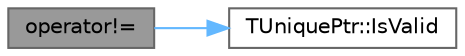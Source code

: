 digraph "operator!="
{
 // INTERACTIVE_SVG=YES
 // LATEX_PDF_SIZE
  bgcolor="transparent";
  edge [fontname=Helvetica,fontsize=10,labelfontname=Helvetica,labelfontsize=10];
  node [fontname=Helvetica,fontsize=10,shape=box,height=0.2,width=0.4];
  rankdir="LR";
  Node1 [id="Node000001",label="operator!=",height=0.2,width=0.4,color="gray40", fillcolor="grey60", style="filled", fontcolor="black",tooltip=" "];
  Node1 -> Node2 [id="edge1_Node000001_Node000002",color="steelblue1",style="solid",tooltip=" "];
  Node2 [id="Node000002",label="TUniquePtr::IsValid",height=0.2,width=0.4,color="grey40", fillcolor="white", style="filled",URL="$d9/df6/classTUniquePtr.html#a522fa98abebd69b11e16860bc75be66e",tooltip="Tests if the TUniquePtr currently owns an object."];
}
